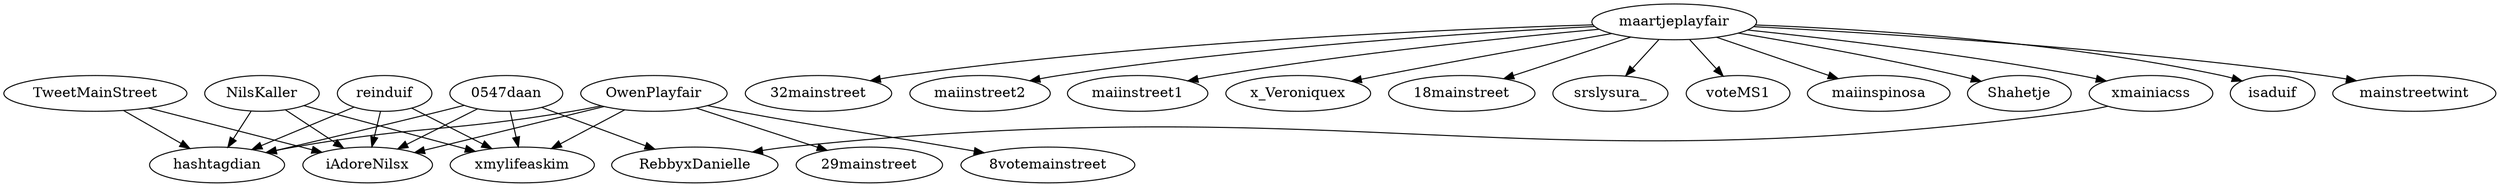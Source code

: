 strict digraph {
"reinduif" -> "xmylifeaskim"
"reinduif" -> "iAdoreNilsx"
"reinduif" -> "iAdoreNilsx"
"reinduif" -> "hashtagdian"
"OwenPlayfair" -> "xmylifeaskim"
"OwenPlayfair" -> "iAdoreNilsx"
"OwenPlayfair" -> "iAdoreNilsx"
"OwenPlayfair" -> "hashtagdian"
"OwenPlayfair" -> "8votemainstreet"
"OwenPlayfair" -> "29mainstreet"
"0547daan" -> "xmylifeaskim"
"0547daan" -> "iAdoreNilsx"
"0547daan" -> "iAdoreNilsx"
"0547daan" -> "RebbyxDanielle"
"0547daan" -> "hashtagdian"
"NilsKaller" -> "xmylifeaskim"
"NilsKaller" -> "iAdoreNilsx"
"NilsKaller" -> "iAdoreNilsx"
"NilsKaller" -> "hashtagdian"
"maartjeplayfair" -> "isaduif"
"maartjeplayfair" -> "mainstreetwint"
"maartjeplayfair" -> "32mainstreet"
"maartjeplayfair" -> "xmainiacss"
"maartjeplayfair" -> "maiinstreet2"
"maartjeplayfair" -> "maiinstreet1"
"maartjeplayfair" -> "x_Veroniquex"
"maartjeplayfair" -> "maiinstreet1"
"maartjeplayfair" -> "18mainstreet"
"maartjeplayfair" -> "srslysura_"
"maartjeplayfair" -> "voteMS1"
"maartjeplayfair" -> "maiinspinosa"
"maartjeplayfair" -> "srslysura_"
"maartjeplayfair" -> "Shahetje"
"xmainiacss" -> "RebbyxDanielle"
"TweetMainStreet" -> "iAdoreNilsx"
"TweetMainStreet" -> "iAdoreNilsx"
"TweetMainStreet" -> "hashtagdian"
}